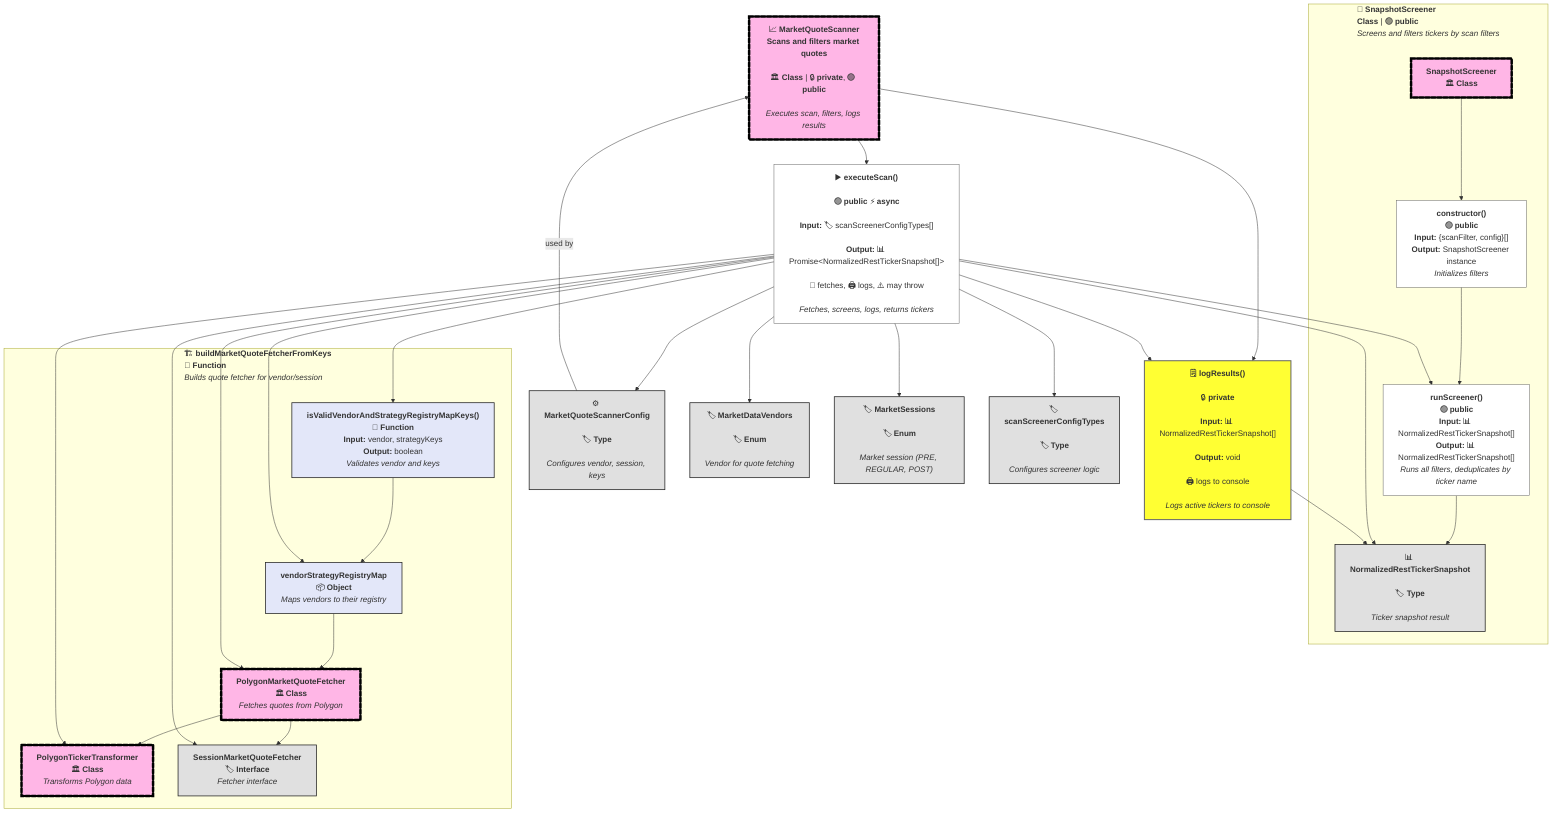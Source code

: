 %% MarketQuoteScanner Dependency Flow Graph 
%% (class nodes: very bold, dashed black outlines, pink fill; types/enums: grey; clean subgraphs: SnapshotScreener, buildMarketQuoteFetcherFromKeys, bold headers, private methods bright yellow)

graph TD
  %% Main class
  MarketQuoteScanner["📈 <b>MarketQuoteScanner</b><br/><b>Scans and filters market quotes</b>
  <br/>🏛️ <b>Class</b> | 🔒 <b>private</b>, 🟢 <b>public</b>
  <br/><i>Executes scan, filters, logs results</i>
  "]:::classnode

  %% Dependencies
  MarketQuoteScannerConfig["⚙️ <b>MarketQuoteScannerConfig</b>
  <br/>🏷️ <b>Type</b>
  <br/><i>Configures vendor, session, keys</i>
  "]:::typenode

  MarketDataVendors["🏷️ <b>MarketDataVendors</b>
  <br/>🏷️ <b>Enum</b>
  <br/><i>Vendor for quote fetching</i>
  "]:::typenode

  MarketSessions["🏷️ <b>MarketSessions</b>
  <br/>🏷️ <b>Enum</b>
  <br/><i>Market session (PRE, REGULAR, POST)</i>
  "]:::typenode

  scanScreenerConfigTypes["🏷️ <b>scanScreenerConfigTypes</b>
  <br/>🏷️ <b>Type</b>
  <br/><i>Configures screener logic</i>
  "]:::typenode

  NormalizedRestTickerSnapshot["📊 <b>NormalizedRestTickerSnapshot</b>
  <br/>🏷️ <b>Type</b>
  <br/><i>Ticker snapshot result</i>
  "]:::typenode

  %% Methods
  logResults["🗒️ <b>logResults()</b>
  <br/>🔒 <b>private</b>
  <br/><b>Input:</b> 📊 NormalizedRestTickerSnapshot[]
  <br/><b>Output:</b> void
  <br/>🖨️ logs to console
  <br/><i>Logs active tickers to console</i>
  "]:::privatemethod

  executeScan["▶️ <b>executeScan()</b>
  <br/>🟢 <b>public</b> ⚡ <b>async</b>
  <br/><b>Input:</b> 🏷️ scanScreenerConfigTypes[]
  <br/><b>Output:</b> 📊 Promise&lt;NormalizedRestTickerSnapshot[]&gt;
  <br/>💾 fetches, 🖨️ logs, ⚠️ may throw
  <br/><i>Fetches, screens, logs, returns tickers</i>
  "]:::method

  %% SnapshotScreener subgraph
  subgraph "🔎 <b>SnapshotScreener</b> <br/> <b>Class</b> | 🟢 <b>public</b><br/><i>Screens and filters tickers by scan filters</i>"
    SS_Ctor["<b>constructor()</b><br/>🟢 <b>public</b><br/><b>Input:</b> {scanFilter, config}[]<br/><b>Output:</b> SnapshotScreener instance<br/><i>Initializes filters</i>"]:::method
    SS_Class["<b>SnapshotScreener</b><br/>🏛️ <b>Class</b>"]:::classnode
    SS_runScreener["<b>runScreener()</b><br/>🟢 <b>public</b><br/><b>Input:</b> 📊 NormalizedRestTickerSnapshot[]<br/><b>Output:</b> 📊 NormalizedRestTickerSnapshot[]<br/><i>Runs all filters, deduplicates by ticker name</i>"]:::method
    SS_Class --> SS_Ctor
    SS_Ctor --> SS_runScreener
    SS_runScreener --> NormalizedRestTickerSnapshot
  end

  %% buildMarketQuoteFetcherFromKeys subgraph (clear, logical edges)
  subgraph "🏗️ <b>buildMarketQuoteFetcherFromKeys</b><br/>🧩 <b>Function</b><br/><i>Builds quote fetcher for vendor/session</i>"
    BQ_isValid["<b>isValidVendorAndStrategyRegistryMapKeys()</b><br/>🧩 <b>Function</b><br/><b>Input:</b> vendor, strategyKeys<br/><b>Output:</b> boolean<br/><i>Validates vendor and keys</i>"]:::util
    BQ_vendorMap["<b>vendorStrategyRegistryMap</b><br/>📦 <b>Object</b><br/><i>Maps vendors to their registry</i>"]:::util
    BQ_POLYGON["<b>PolygonMarketQuoteFetcher</b><br/>🏛️ <b>Class</b><br/><i>Fetches quotes from Polygon</i>"]:::classnode
    BQ_POLYGON_transform["<b>PolygonTickerTransformer</b><br/>🏛️ <b>Class</b><br/><i>Transforms Polygon data</i>"]:::classnode
    BQ_Interface["<b>SessionMarketQuoteFetcher</b><br/>🏷️ <b>Interface</b><br/><i>Fetcher interface</i>"]:::typenode

    BQ_isValid --> BQ_vendorMap
    BQ_vendorMap --> BQ_POLYGON
    BQ_POLYGON --> BQ_POLYGON_transform
    BQ_POLYGON --> BQ_Interface
  end

  %% Constructor
  MarketQuoteScannerConfig -->|used by| MarketQuoteScanner

  %% Flow
  MarketQuoteScanner --> executeScan
  MarketQuoteScanner --> logResults

  executeScan --> MarketQuoteScannerConfig
  executeScan --> MarketDataVendors
  executeScan --> MarketSessions
  executeScan --> scanScreenerConfigTypes
  executeScan --> NormalizedRestTickerSnapshot
  executeScan --> logResults
  executeScan --> SS_runScreener
  executeScan --> BQ_isValid
  executeScan --> BQ_vendorMap
  executeScan --> BQ_POLYGON
  executeScan --> BQ_POLYGON_transform
  executeScan --> BQ_Interface

  logResults --> NormalizedRestTickerSnapshot

  %% Styles
  classDef classnode stroke:#000,stroke-width:5px,stroke-dasharray: 8 4,stroke-linecap:round,fill:#ffb6e6;
  classDef typenode fill:#e0e0e0,stroke:#222,stroke-width:1.5px;
  classDef service fill:#f9f,stroke:#222,stroke-width:2px;
  classDef util fill:#e3e7f9,stroke:#222,stroke-width:1.5px;
  classDef method fill:#fff,stroke:#666,stroke-width:1px;
  classDef privatemethod fill:#ffff33,stroke:#666,stroke-width:2px;